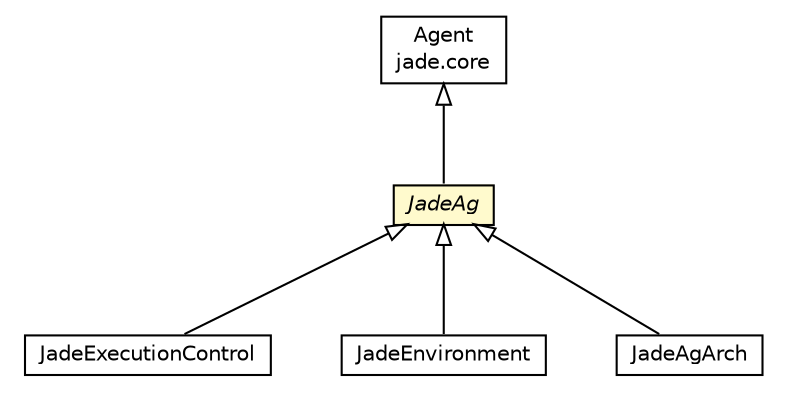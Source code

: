 #!/usr/local/bin/dot
#
# Class diagram 
# Generated by UMLGraph version R5_6_6-1-g9240c4 (http://www.umlgraph.org/)
#

digraph G {
	edge [fontname="Helvetica",fontsize=10,labelfontname="Helvetica",labelfontsize=10];
	node [fontname="Helvetica",fontsize=10,shape=plaintext];
	nodesep=0.25;
	ranksep=0.5;
	// jason.infra.jade.JadeExecutionControl
	c25119 [label=<<table title="jason.infra.jade.JadeExecutionControl" border="0" cellborder="1" cellspacing="0" cellpadding="2" port="p" href="./JadeExecutionControl.html">
		<tr><td><table border="0" cellspacing="0" cellpadding="1">
<tr><td align="center" balign="center"> JadeExecutionControl </td></tr>
		</table></td></tr>
		</table>>, URL="./JadeExecutionControl.html", fontname="Helvetica", fontcolor="black", fontsize=10.0];
	// jason.infra.jade.JadeEnvironment
	c25120 [label=<<table title="jason.infra.jade.JadeEnvironment" border="0" cellborder="1" cellspacing="0" cellpadding="2" port="p" href="./JadeEnvironment.html">
		<tr><td><table border="0" cellspacing="0" cellpadding="1">
<tr><td align="center" balign="center"> JadeEnvironment </td></tr>
		</table></td></tr>
		</table>>, URL="./JadeEnvironment.html", fontname="Helvetica", fontcolor="black", fontsize=10.0];
	// jason.infra.jade.JadeAgArch
	c25121 [label=<<table title="jason.infra.jade.JadeAgArch" border="0" cellborder="1" cellspacing="0" cellpadding="2" port="p" href="./JadeAgArch.html">
		<tr><td><table border="0" cellspacing="0" cellpadding="1">
<tr><td align="center" balign="center"> JadeAgArch </td></tr>
		</table></td></tr>
		</table>>, URL="./JadeAgArch.html", fontname="Helvetica", fontcolor="black", fontsize=10.0];
	// jason.infra.jade.JadeAg
	c25122 [label=<<table title="jason.infra.jade.JadeAg" border="0" cellborder="1" cellspacing="0" cellpadding="2" port="p" bgcolor="lemonChiffon" href="./JadeAg.html">
		<tr><td><table border="0" cellspacing="0" cellpadding="1">
<tr><td align="center" balign="center"><font face="Helvetica-Oblique"> JadeAg </font></td></tr>
		</table></td></tr>
		</table>>, URL="./JadeAg.html", fontname="Helvetica", fontcolor="black", fontsize=10.0];
	//jason.infra.jade.JadeExecutionControl extends jason.infra.jade.JadeAg
	c25122:p -> c25119:p [dir=back,arrowtail=empty];
	//jason.infra.jade.JadeEnvironment extends jason.infra.jade.JadeAg
	c25122:p -> c25120:p [dir=back,arrowtail=empty];
	//jason.infra.jade.JadeAgArch extends jason.infra.jade.JadeAg
	c25122:p -> c25121:p [dir=back,arrowtail=empty];
	//jason.infra.jade.JadeAg extends jade.core.Agent
	c25241:p -> c25122:p [dir=back,arrowtail=empty];
	// jade.core.Agent
	c25241 [label=<<table title="jade.core.Agent" border="0" cellborder="1" cellspacing="0" cellpadding="2" port="p" href="http://java.sun.com/j2se/1.4.2/docs/api/jade/core/Agent.html">
		<tr><td><table border="0" cellspacing="0" cellpadding="1">
<tr><td align="center" balign="center"> Agent </td></tr>
<tr><td align="center" balign="center"> jade.core </td></tr>
		</table></td></tr>
		</table>>, URL="http://java.sun.com/j2se/1.4.2/docs/api/jade/core/Agent.html", fontname="Helvetica", fontcolor="black", fontsize=10.0];
}

